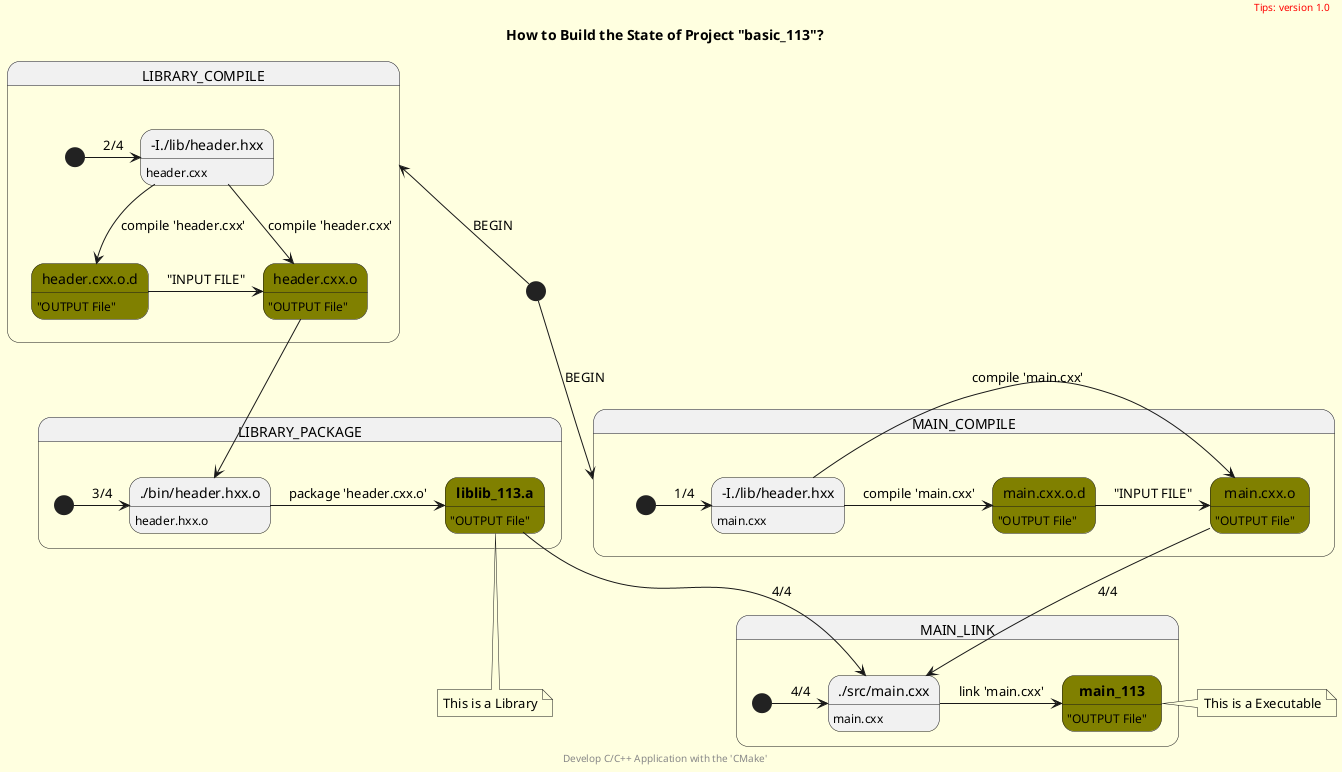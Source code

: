 @startuml
scale 600 width
skinparam backgroundColor #FFEBDC
scale 1
skinparam backgroundColor LightYellow
skinparam state {
  BackgroundColor<<O-File>> Olive
}

[*] --> MAIN_COMPILE : BEGIN
[*] -left-> LIBRARY_COMPILE : BEGIN

state MAIN_COMPILE {
  state "-I./lib/header.hxx" as header_hxx_main
  header_hxx_main : main.cxx
  state "main.cxx.o" as main_cxx_o <<O-File>>
  main_cxx_o : "OUTPUT File"
  state "main.cxx.o.d" as main_cxx_o_d <<O-File>>
  main_cxx_o_d : "OUTPUT File"

  [*] -right-> header_hxx_main : 1/4
  header_hxx_main -> main_cxx_o : compile 'main.cxx'
  header_hxx_main -> main_cxx_o_d : compile 'main.cxx'
  main_cxx_o_d -> main_cxx_o : "INPUT FILE"
}

state LIBRARY_COMPILE {
  state "-I./lib/header.hxx" as header_hxx_lib
  header_hxx_lib : header.cxx
  state "header.cxx.o" as header_cxx_o <<O-File>>
  header_cxx_o : "OUTPUT File"
  state "header.cxx.o.d" as header_cxx_o_d <<O-File>>
  header_cxx_o_d : "OUTPUT File"

  [*] -right-> header_hxx_lib : 2/4
  header_hxx_lib --> header_cxx_o : compile 'header.cxx'
  header_hxx_lib --> header_cxx_o_d : compile 'header.cxx'
  header_cxx_o_d -> header_cxx_o : "INPUT FILE"
}

state LIBRARY_PACKAGE {
  state "./bin/header.hxx.o" as header_hxx_pkg
  header_hxx_pkg : header.hxx.o
  state "**liblib_113.a**" as liblib_113_a <<O-File>>
  liblib_113_a : "OUTPUT File"

  [*] -right-> header_hxx_pkg : 3/4
  header_hxx_pkg -right-> liblib_113_a : package 'header.cxx.o'
}
header_cxx_o --> header_hxx_pkg

state MAIN_LINK {
  state "./src/main.cxx" as main_cxx_link
  main_cxx_link : main.cxx
  state "**main_113**" as main_113 <<O-File>>
  main_113 : "OUTPUT File"

  [*] -right-> main_cxx_link : 4/4
  main_cxx_o --> main_cxx_link : 4/4
  liblib_113_a --> main_cxx_link : 4/4
  main_cxx_link -> main_113 : link 'main.cxx'
}

note bottom of liblib_113_a
This is a Library
end note

note right of main_113
This is a Executable
end note

title
    How to Build the State of Project "basic_113"?
end title

header
<font color=red>Tips: version 1.0</font>
endheader

center footer Develop C/C++ Application with the 'CMake'

@enduml
